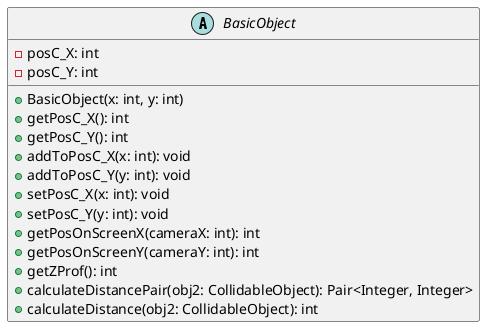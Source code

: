 @startuml BasicObject

abstract class BasicObject {
  - posC_X: int
  - posC_Y: int

  + BasicObject(x: int, y: int)
  + getPosC_X(): int
  + getPosC_Y(): int
  + addToPosC_X(x: int): void
  + addToPosC_Y(y: int): void
  + setPosC_X(x: int): void
  + setPosC_Y(y: int): void
  + getPosOnScreenX(cameraX: int): int
  + getPosOnScreenY(cameraY: int): int
  + getZProf(): int
  + calculateDistancePair(obj2: CollidableObject): Pair<Integer, Integer>
  + calculateDistance(obj2: CollidableObject): int
}

@enduml